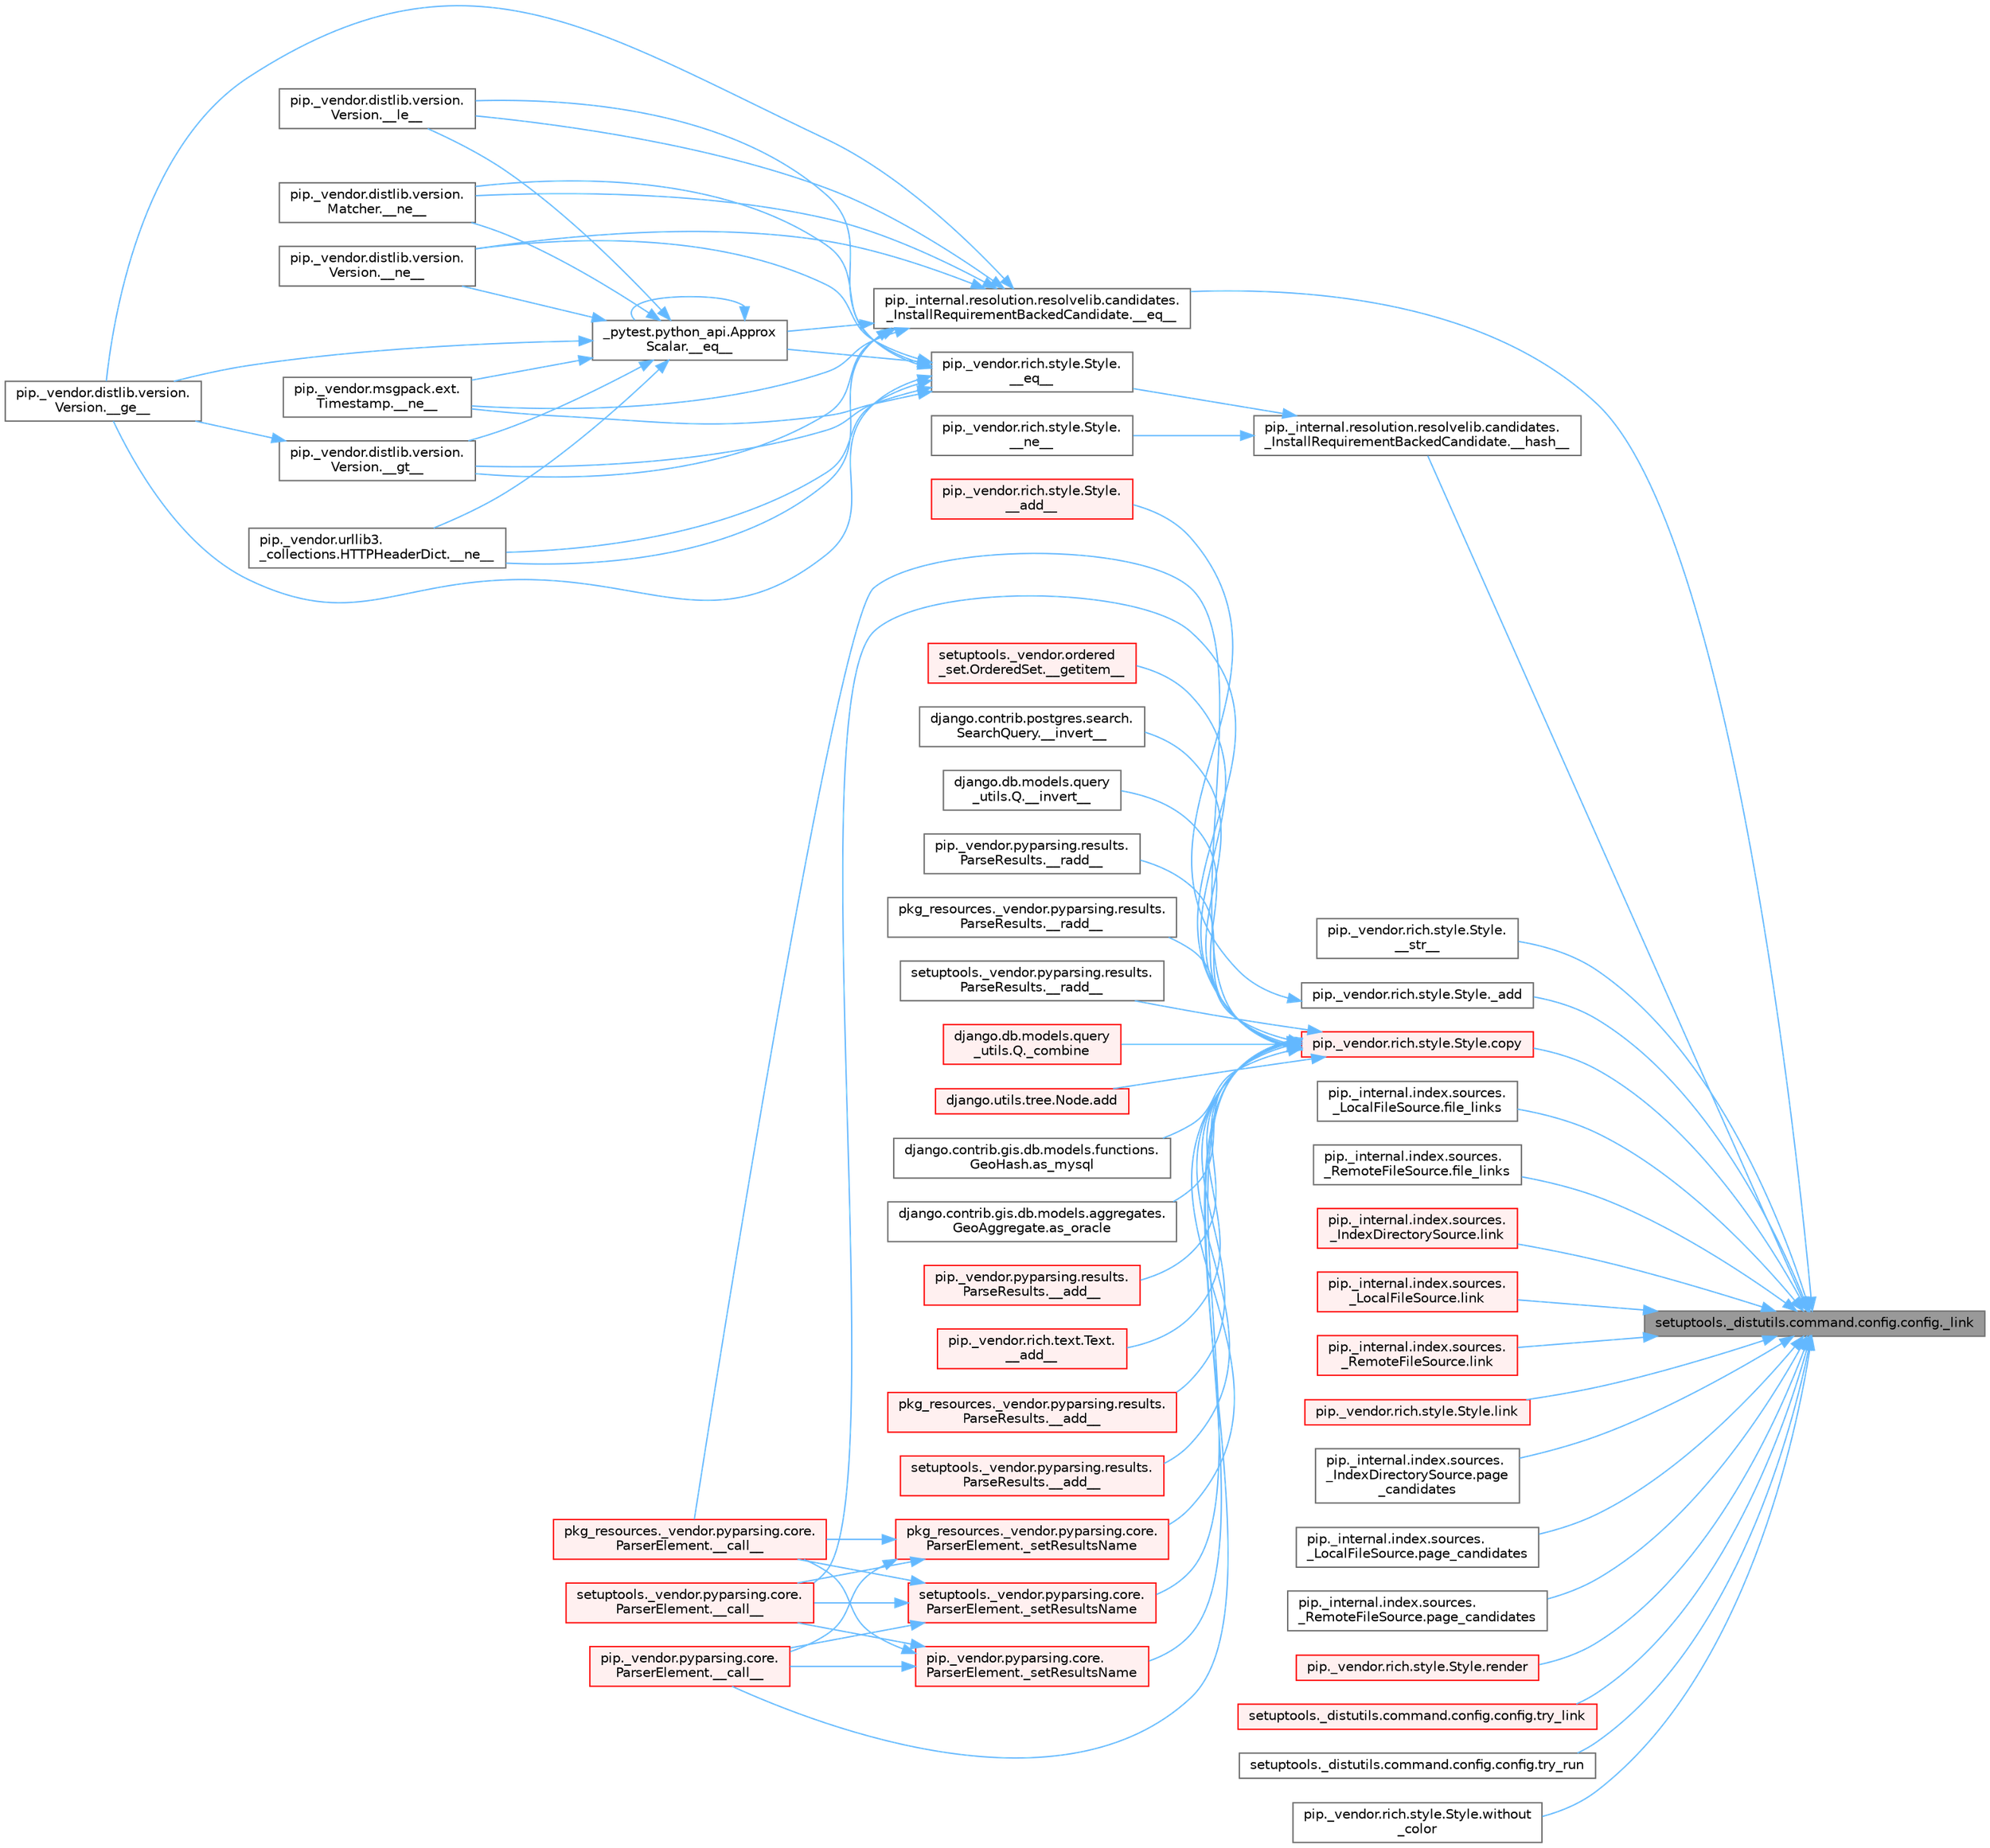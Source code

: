 digraph "setuptools._distutils.command.config.config._link"
{
 // LATEX_PDF_SIZE
  bgcolor="transparent";
  edge [fontname=Helvetica,fontsize=10,labelfontname=Helvetica,labelfontsize=10];
  node [fontname=Helvetica,fontsize=10,shape=box,height=0.2,width=0.4];
  rankdir="RL";
  Node1 [id="Node000001",label="setuptools._distutils.command.config.config._link",height=0.2,width=0.4,color="gray40", fillcolor="grey60", style="filled", fontcolor="black",tooltip=" "];
  Node1 -> Node2 [id="edge1_Node000001_Node000002",dir="back",color="steelblue1",style="solid",tooltip=" "];
  Node2 [id="Node000002",label="pip._internal.resolution.resolvelib.candidates.\l_InstallRequirementBackedCandidate.__eq__",height=0.2,width=0.4,color="grey40", fillcolor="white", style="filled",URL="$classpip_1_1__internal_1_1resolution_1_1resolvelib_1_1candidates_1_1___install_requirement_backed_candidate.html#a80c5349a179766765f471e0385a155f6",tooltip=" "];
  Node2 -> Node3 [id="edge2_Node000002_Node000003",dir="back",color="steelblue1",style="solid",tooltip=" "];
  Node3 [id="Node000003",label="_pytest.python_api.Approx\lScalar.__eq__",height=0.2,width=0.4,color="grey40", fillcolor="white", style="filled",URL="$class__pytest_1_1python__api_1_1_approx_scalar.html#af4601ee4ca7409927f88c83ebfc3d923",tooltip=" "];
  Node3 -> Node3 [id="edge3_Node000003_Node000003",dir="back",color="steelblue1",style="solid",tooltip=" "];
  Node3 -> Node4 [id="edge4_Node000003_Node000004",dir="back",color="steelblue1",style="solid",tooltip=" "];
  Node4 [id="Node000004",label="pip._vendor.distlib.version.\lVersion.__ge__",height=0.2,width=0.4,color="grey40", fillcolor="white", style="filled",URL="$classpip_1_1__vendor_1_1distlib_1_1version_1_1_version.html#aa6b7b889cebc687ddb5ed9040d01b1ec",tooltip=" "];
  Node3 -> Node5 [id="edge5_Node000003_Node000005",dir="back",color="steelblue1",style="solid",tooltip=" "];
  Node5 [id="Node000005",label="pip._vendor.distlib.version.\lVersion.__gt__",height=0.2,width=0.4,color="grey40", fillcolor="white", style="filled",URL="$classpip_1_1__vendor_1_1distlib_1_1version_1_1_version.html#a51cf0c8da1bb6829173ff6861b10cb5f",tooltip=" "];
  Node5 -> Node4 [id="edge6_Node000005_Node000004",dir="back",color="steelblue1",style="solid",tooltip=" "];
  Node3 -> Node6 [id="edge7_Node000003_Node000006",dir="back",color="steelblue1",style="solid",tooltip=" "];
  Node6 [id="Node000006",label="pip._vendor.distlib.version.\lVersion.__le__",height=0.2,width=0.4,color="grey40", fillcolor="white", style="filled",URL="$classpip_1_1__vendor_1_1distlib_1_1version_1_1_version.html#ae5e2c5d9b76377e286fcf92a382cbb8b",tooltip=" "];
  Node3 -> Node7 [id="edge8_Node000003_Node000007",dir="back",color="steelblue1",style="solid",tooltip=" "];
  Node7 [id="Node000007",label="pip._vendor.distlib.version.\lMatcher.__ne__",height=0.2,width=0.4,color="grey40", fillcolor="white", style="filled",URL="$classpip_1_1__vendor_1_1distlib_1_1version_1_1_matcher.html#a24f8f8a4686bff3018fee5d22f4e02f1",tooltip=" "];
  Node3 -> Node8 [id="edge9_Node000003_Node000008",dir="back",color="steelblue1",style="solid",tooltip=" "];
  Node8 [id="Node000008",label="pip._vendor.distlib.version.\lVersion.__ne__",height=0.2,width=0.4,color="grey40", fillcolor="white", style="filled",URL="$classpip_1_1__vendor_1_1distlib_1_1version_1_1_version.html#aea3cdf6db007318ab1a2e8d144e2a4a1",tooltip=" "];
  Node3 -> Node9 [id="edge10_Node000003_Node000009",dir="back",color="steelblue1",style="solid",tooltip=" "];
  Node9 [id="Node000009",label="pip._vendor.msgpack.ext.\lTimestamp.__ne__",height=0.2,width=0.4,color="grey40", fillcolor="white", style="filled",URL="$classpip_1_1__vendor_1_1msgpack_1_1ext_1_1_timestamp.html#ac38b8cada8075f7a1133b06bc99b2317",tooltip=" "];
  Node3 -> Node10 [id="edge11_Node000003_Node000010",dir="back",color="steelblue1",style="solid",tooltip=" "];
  Node10 [id="Node000010",label="pip._vendor.urllib3.\l_collections.HTTPHeaderDict.__ne__",height=0.2,width=0.4,color="grey40", fillcolor="white", style="filled",URL="$classpip_1_1__vendor_1_1urllib3_1_1__collections_1_1_h_t_t_p_header_dict.html#aa7766a9499d33160a1258e140e35a806",tooltip=" "];
  Node2 -> Node4 [id="edge12_Node000002_Node000004",dir="back",color="steelblue1",style="solid",tooltip=" "];
  Node2 -> Node5 [id="edge13_Node000002_Node000005",dir="back",color="steelblue1",style="solid",tooltip=" "];
  Node2 -> Node6 [id="edge14_Node000002_Node000006",dir="back",color="steelblue1",style="solid",tooltip=" "];
  Node2 -> Node7 [id="edge15_Node000002_Node000007",dir="back",color="steelblue1",style="solid",tooltip=" "];
  Node2 -> Node8 [id="edge16_Node000002_Node000008",dir="back",color="steelblue1",style="solid",tooltip=" "];
  Node2 -> Node9 [id="edge17_Node000002_Node000009",dir="back",color="steelblue1",style="solid",tooltip=" "];
  Node2 -> Node10 [id="edge18_Node000002_Node000010",dir="back",color="steelblue1",style="solid",tooltip=" "];
  Node1 -> Node11 [id="edge19_Node000001_Node000011",dir="back",color="steelblue1",style="solid",tooltip=" "];
  Node11 [id="Node000011",label="pip._internal.resolution.resolvelib.candidates.\l_InstallRequirementBackedCandidate.__hash__",height=0.2,width=0.4,color="grey40", fillcolor="white", style="filled",URL="$classpip_1_1__internal_1_1resolution_1_1resolvelib_1_1candidates_1_1___install_requirement_backed_candidate.html#a3ca9d885f0126926e489616a097a385a",tooltip=" "];
  Node11 -> Node12 [id="edge20_Node000011_Node000012",dir="back",color="steelblue1",style="solid",tooltip=" "];
  Node12 [id="Node000012",label="pip._vendor.rich.style.Style.\l__eq__",height=0.2,width=0.4,color="grey40", fillcolor="white", style="filled",URL="$classpip_1_1__vendor_1_1rich_1_1style_1_1_style.html#aa1040cd22d3171dc8ac3f0ce31653284",tooltip=" "];
  Node12 -> Node3 [id="edge21_Node000012_Node000003",dir="back",color="steelblue1",style="solid",tooltip=" "];
  Node12 -> Node4 [id="edge22_Node000012_Node000004",dir="back",color="steelblue1",style="solid",tooltip=" "];
  Node12 -> Node5 [id="edge23_Node000012_Node000005",dir="back",color="steelblue1",style="solid",tooltip=" "];
  Node12 -> Node6 [id="edge24_Node000012_Node000006",dir="back",color="steelblue1",style="solid",tooltip=" "];
  Node12 -> Node7 [id="edge25_Node000012_Node000007",dir="back",color="steelblue1",style="solid",tooltip=" "];
  Node12 -> Node8 [id="edge26_Node000012_Node000008",dir="back",color="steelblue1",style="solid",tooltip=" "];
  Node12 -> Node9 [id="edge27_Node000012_Node000009",dir="back",color="steelblue1",style="solid",tooltip=" "];
  Node12 -> Node10 [id="edge28_Node000012_Node000010",dir="back",color="steelblue1",style="solid",tooltip=" "];
  Node11 -> Node13 [id="edge29_Node000011_Node000013",dir="back",color="steelblue1",style="solid",tooltip=" "];
  Node13 [id="Node000013",label="pip._vendor.rich.style.Style.\l__ne__",height=0.2,width=0.4,color="grey40", fillcolor="white", style="filled",URL="$classpip_1_1__vendor_1_1rich_1_1style_1_1_style.html#a97595d869459e2d619505c87c0b9fe81",tooltip=" "];
  Node1 -> Node14 [id="edge30_Node000001_Node000014",dir="back",color="steelblue1",style="solid",tooltip=" "];
  Node14 [id="Node000014",label="pip._vendor.rich.style.Style.\l__str__",height=0.2,width=0.4,color="grey40", fillcolor="white", style="filled",URL="$classpip_1_1__vendor_1_1rich_1_1style_1_1_style.html#a525e9ff969e9b66698631669038bdc23",tooltip=" "];
  Node1 -> Node15 [id="edge31_Node000001_Node000015",dir="back",color="steelblue1",style="solid",tooltip=" "];
  Node15 [id="Node000015",label="pip._vendor.rich.style.Style._add",height=0.2,width=0.4,color="grey40", fillcolor="white", style="filled",URL="$classpip_1_1__vendor_1_1rich_1_1style_1_1_style.html#a45538ea156e32cf96bd87bd2b3eb919d",tooltip=" "];
  Node15 -> Node16 [id="edge32_Node000015_Node000016",dir="back",color="steelblue1",style="solid",tooltip=" "];
  Node16 [id="Node000016",label="pip._vendor.rich.style.Style.\l__add__",height=0.2,width=0.4,color="red", fillcolor="#FFF0F0", style="filled",URL="$classpip_1_1__vendor_1_1rich_1_1style_1_1_style.html#ae7fda0d12cb33d47827c0397477a13b4",tooltip=" "];
  Node1 -> Node18 [id="edge33_Node000001_Node000018",dir="back",color="steelblue1",style="solid",tooltip=" "];
  Node18 [id="Node000018",label="pip._vendor.rich.style.Style.copy",height=0.2,width=0.4,color="red", fillcolor="#FFF0F0", style="filled",URL="$classpip_1_1__vendor_1_1rich_1_1style_1_1_style.html#abba3761f0c189ce79a43f5feeefca1a8",tooltip=" "];
  Node18 -> Node19 [id="edge34_Node000018_Node000019",dir="back",color="steelblue1",style="solid",tooltip=" "];
  Node19 [id="Node000019",label="pip._vendor.pyparsing.results.\lParseResults.__add__",height=0.2,width=0.4,color="red", fillcolor="#FFF0F0", style="filled",URL="$classpip_1_1__vendor_1_1pyparsing_1_1results_1_1_parse_results.html#a3d042ec44a5277aec415d0527b3aa0f2",tooltip=" "];
  Node18 -> Node20 [id="edge35_Node000018_Node000020",dir="back",color="steelblue1",style="solid",tooltip=" "];
  Node20 [id="Node000020",label="pip._vendor.rich.text.Text.\l__add__",height=0.2,width=0.4,color="red", fillcolor="#FFF0F0", style="filled",URL="$classpip_1_1__vendor_1_1rich_1_1text_1_1_text.html#a53ddbcca645bcd523cc7875ede6a2691",tooltip=" "];
  Node18 -> Node21 [id="edge36_Node000018_Node000021",dir="back",color="steelblue1",style="solid",tooltip=" "];
  Node21 [id="Node000021",label="pkg_resources._vendor.pyparsing.results.\lParseResults.__add__",height=0.2,width=0.4,color="red", fillcolor="#FFF0F0", style="filled",URL="$classpkg__resources_1_1__vendor_1_1pyparsing_1_1results_1_1_parse_results.html#aac08c0df1060499bad944971ca3442b9",tooltip=" "];
  Node18 -> Node22 [id="edge37_Node000018_Node000022",dir="back",color="steelblue1",style="solid",tooltip=" "];
  Node22 [id="Node000022",label="setuptools._vendor.pyparsing.results.\lParseResults.__add__",height=0.2,width=0.4,color="red", fillcolor="#FFF0F0", style="filled",URL="$classsetuptools_1_1__vendor_1_1pyparsing_1_1results_1_1_parse_results.html#afddc4e6ba70870fb80a50fb1f12f43e3",tooltip=" "];
  Node18 -> Node23 [id="edge38_Node000018_Node000023",dir="back",color="steelblue1",style="solid",tooltip=" "];
  Node23 [id="Node000023",label="pip._vendor.pyparsing.core.\lParserElement.__call__",height=0.2,width=0.4,color="red", fillcolor="#FFF0F0", style="filled",URL="$classpip_1_1__vendor_1_1pyparsing_1_1core_1_1_parser_element.html#a2f5f22bc974026e007e59ad948002d7d",tooltip=" "];
  Node18 -> Node26 [id="edge39_Node000018_Node000026",dir="back",color="steelblue1",style="solid",tooltip=" "];
  Node26 [id="Node000026",label="pkg_resources._vendor.pyparsing.core.\lParserElement.__call__",height=0.2,width=0.4,color="red", fillcolor="#FFF0F0", style="filled",URL="$classpkg__resources_1_1__vendor_1_1pyparsing_1_1core_1_1_parser_element.html#afcbb17119d97bfa6d626db404fc46c5d",tooltip=" "];
  Node18 -> Node27 [id="edge40_Node000018_Node000027",dir="back",color="steelblue1",style="solid",tooltip=" "];
  Node27 [id="Node000027",label="setuptools._vendor.pyparsing.core.\lParserElement.__call__",height=0.2,width=0.4,color="red", fillcolor="#FFF0F0", style="filled",URL="$classsetuptools_1_1__vendor_1_1pyparsing_1_1core_1_1_parser_element.html#a28d20326a3f54e2777adc97073328291",tooltip=" "];
  Node18 -> Node28 [id="edge41_Node000018_Node000028",dir="back",color="steelblue1",style="solid",tooltip=" "];
  Node28 [id="Node000028",label="setuptools._vendor.ordered\l_set.OrderedSet.__getitem__",height=0.2,width=0.4,color="red", fillcolor="#FFF0F0", style="filled",URL="$classsetuptools_1_1__vendor_1_1ordered__set_1_1_ordered_set.html#aaa8657c0e85788ac2555cc46176b060c",tooltip=" "];
  Node18 -> Node144 [id="edge42_Node000018_Node000144",dir="back",color="steelblue1",style="solid",tooltip=" "];
  Node144 [id="Node000144",label="django.contrib.postgres.search.\lSearchQuery.__invert__",height=0.2,width=0.4,color="grey40", fillcolor="white", style="filled",URL="$classdjango_1_1contrib_1_1postgres_1_1search_1_1_search_query.html#ac6a7b74e22559ee2d0e348855bb3d42f",tooltip=" "];
  Node18 -> Node145 [id="edge43_Node000018_Node000145",dir="back",color="steelblue1",style="solid",tooltip=" "];
  Node145 [id="Node000145",label="django.db.models.query\l_utils.Q.__invert__",height=0.2,width=0.4,color="grey40", fillcolor="white", style="filled",URL="$classdjango_1_1db_1_1models_1_1query__utils_1_1_q.html#aaeda3970880cceb191cb640593f80bdf",tooltip=" "];
  Node18 -> Node146 [id="edge44_Node000018_Node000146",dir="back",color="steelblue1",style="solid",tooltip=" "];
  Node146 [id="Node000146",label="pip._vendor.pyparsing.results.\lParseResults.__radd__",height=0.2,width=0.4,color="grey40", fillcolor="white", style="filled",URL="$classpip_1_1__vendor_1_1pyparsing_1_1results_1_1_parse_results.html#afe7d2f27df6497e29cb2cfcd08d8dd40",tooltip=" "];
  Node18 -> Node147 [id="edge45_Node000018_Node000147",dir="back",color="steelblue1",style="solid",tooltip=" "];
  Node147 [id="Node000147",label="pkg_resources._vendor.pyparsing.results.\lParseResults.__radd__",height=0.2,width=0.4,color="grey40", fillcolor="white", style="filled",URL="$classpkg__resources_1_1__vendor_1_1pyparsing_1_1results_1_1_parse_results.html#a7a988886fbf5c1a9187986384e4df86a",tooltip=" "];
  Node18 -> Node148 [id="edge46_Node000018_Node000148",dir="back",color="steelblue1",style="solid",tooltip=" "];
  Node148 [id="Node000148",label="setuptools._vendor.pyparsing.results.\lParseResults.__radd__",height=0.2,width=0.4,color="grey40", fillcolor="white", style="filled",URL="$classsetuptools_1_1__vendor_1_1pyparsing_1_1results_1_1_parse_results.html#ae4ccddd5f7c4b56e755d4742bc029335",tooltip=" "];
  Node18 -> Node149 [id="edge47_Node000018_Node000149",dir="back",color="steelblue1",style="solid",tooltip=" "];
  Node149 [id="Node000149",label="django.db.models.query\l_utils.Q._combine",height=0.2,width=0.4,color="red", fillcolor="#FFF0F0", style="filled",URL="$classdjango_1_1db_1_1models_1_1query__utils_1_1_q.html#ade621b98231b73615e1aa3a726560c55",tooltip=" "];
  Node18 -> Node162 [id="edge48_Node000018_Node000162",dir="back",color="steelblue1",style="solid",tooltip=" "];
  Node162 [id="Node000162",label="pip._vendor.pyparsing.core.\lParserElement._setResultsName",height=0.2,width=0.4,color="red", fillcolor="#FFF0F0", style="filled",URL="$classpip_1_1__vendor_1_1pyparsing_1_1core_1_1_parser_element.html#a4682554ec6560cf3d1060cba60212b54",tooltip=" "];
  Node162 -> Node23 [id="edge49_Node000162_Node000023",dir="back",color="steelblue1",style="solid",tooltip=" "];
  Node162 -> Node26 [id="edge50_Node000162_Node000026",dir="back",color="steelblue1",style="solid",tooltip=" "];
  Node162 -> Node27 [id="edge51_Node000162_Node000027",dir="back",color="steelblue1",style="solid",tooltip=" "];
  Node18 -> Node166 [id="edge52_Node000018_Node000166",dir="back",color="steelblue1",style="solid",tooltip=" "];
  Node166 [id="Node000166",label="pkg_resources._vendor.pyparsing.core.\lParserElement._setResultsName",height=0.2,width=0.4,color="red", fillcolor="#FFF0F0", style="filled",URL="$classpkg__resources_1_1__vendor_1_1pyparsing_1_1core_1_1_parser_element.html#a84c9abb71474719f0beed3a171d4d031",tooltip=" "];
  Node166 -> Node23 [id="edge53_Node000166_Node000023",dir="back",color="steelblue1",style="solid",tooltip=" "];
  Node166 -> Node26 [id="edge54_Node000166_Node000026",dir="back",color="steelblue1",style="solid",tooltip=" "];
  Node166 -> Node27 [id="edge55_Node000166_Node000027",dir="back",color="steelblue1",style="solid",tooltip=" "];
  Node18 -> Node167 [id="edge56_Node000018_Node000167",dir="back",color="steelblue1",style="solid",tooltip=" "];
  Node167 [id="Node000167",label="setuptools._vendor.pyparsing.core.\lParserElement._setResultsName",height=0.2,width=0.4,color="red", fillcolor="#FFF0F0", style="filled",URL="$classsetuptools_1_1__vendor_1_1pyparsing_1_1core_1_1_parser_element.html#ad1c3dd5ac98b4103f6c2a679005e141b",tooltip=" "];
  Node167 -> Node23 [id="edge57_Node000167_Node000023",dir="back",color="steelblue1",style="solid",tooltip=" "];
  Node167 -> Node26 [id="edge58_Node000167_Node000026",dir="back",color="steelblue1",style="solid",tooltip=" "];
  Node167 -> Node27 [id="edge59_Node000167_Node000027",dir="back",color="steelblue1",style="solid",tooltip=" "];
  Node18 -> Node168 [id="edge60_Node000018_Node000168",dir="back",color="steelblue1",style="solid",tooltip=" "];
  Node168 [id="Node000168",label="django.utils.tree.Node.add",height=0.2,width=0.4,color="red", fillcolor="#FFF0F0", style="filled",URL="$classdjango_1_1utils_1_1tree_1_1_node.html#a2c883d105b5c9cfd32bff72c7469f18c",tooltip=" "];
  Node18 -> Node304 [id="edge61_Node000018_Node000304",dir="back",color="steelblue1",style="solid",tooltip=" "];
  Node304 [id="Node000304",label="django.contrib.gis.db.models.functions.\lGeoHash.as_mysql",height=0.2,width=0.4,color="grey40", fillcolor="white", style="filled",URL="$classdjango_1_1contrib_1_1gis_1_1db_1_1models_1_1functions_1_1_geo_hash.html#a68a859b5c99e8450f6a4df79ef08fd89",tooltip=" "];
  Node18 -> Node305 [id="edge62_Node000018_Node000305",dir="back",color="steelblue1",style="solid",tooltip=" "];
  Node305 [id="Node000305",label="django.contrib.gis.db.models.aggregates.\lGeoAggregate.as_oracle",height=0.2,width=0.4,color="grey40", fillcolor="white", style="filled",URL="$classdjango_1_1contrib_1_1gis_1_1db_1_1models_1_1aggregates_1_1_geo_aggregate.html#a537ce307d50a80a372c22e07a9f25fa6",tooltip=" "];
  Node1 -> Node3165 [id="edge63_Node000001_Node003165",dir="back",color="steelblue1",style="solid",tooltip=" "];
  Node3165 [id="Node003165",label="pip._internal.index.sources.\l_LocalFileSource.file_links",height=0.2,width=0.4,color="grey40", fillcolor="white", style="filled",URL="$classpip_1_1__internal_1_1index_1_1sources_1_1___local_file_source.html#ab40635ef667ab8b629dd1b076bcb700c",tooltip=" "];
  Node1 -> Node3166 [id="edge64_Node000001_Node003166",dir="back",color="steelblue1",style="solid",tooltip=" "];
  Node3166 [id="Node003166",label="pip._internal.index.sources.\l_RemoteFileSource.file_links",height=0.2,width=0.4,color="grey40", fillcolor="white", style="filled",URL="$classpip_1_1__internal_1_1index_1_1sources_1_1___remote_file_source.html#aed898e12d69669f0d4564761675579ac",tooltip=" "];
  Node1 -> Node3167 [id="edge65_Node000001_Node003167",dir="back",color="steelblue1",style="solid",tooltip=" "];
  Node3167 [id="Node003167",label="pip._internal.index.sources.\l_IndexDirectorySource.link",height=0.2,width=0.4,color="red", fillcolor="#FFF0F0", style="filled",URL="$classpip_1_1__internal_1_1index_1_1sources_1_1___index_directory_source.html#a1f71a0b21e5744c2aec54ff5ed0b1d61",tooltip=" "];
  Node1 -> Node3168 [id="edge66_Node000001_Node003168",dir="back",color="steelblue1",style="solid",tooltip=" "];
  Node3168 [id="Node003168",label="pip._internal.index.sources.\l_LocalFileSource.link",height=0.2,width=0.4,color="red", fillcolor="#FFF0F0", style="filled",URL="$classpip_1_1__internal_1_1index_1_1sources_1_1___local_file_source.html#a7245056ba93c5e70dfcc739a21d2db61",tooltip=" "];
  Node1 -> Node3169 [id="edge67_Node000001_Node003169",dir="back",color="steelblue1",style="solid",tooltip=" "];
  Node3169 [id="Node003169",label="pip._internal.index.sources.\l_RemoteFileSource.link",height=0.2,width=0.4,color="red", fillcolor="#FFF0F0", style="filled",URL="$classpip_1_1__internal_1_1index_1_1sources_1_1___remote_file_source.html#a33ac3f66b6928ff6f76408d71d9f49ca",tooltip=" "];
  Node1 -> Node3170 [id="edge68_Node000001_Node003170",dir="back",color="steelblue1",style="solid",tooltip=" "];
  Node3170 [id="Node003170",label="pip._vendor.rich.style.Style.link",height=0.2,width=0.4,color="red", fillcolor="#FFF0F0", style="filled",URL="$classpip_1_1__vendor_1_1rich_1_1style_1_1_style.html#a5e26eff41ad8f16c69b784625ad5c61d",tooltip=" "];
  Node1 -> Node3171 [id="edge69_Node000001_Node003171",dir="back",color="steelblue1",style="solid",tooltip=" "];
  Node3171 [id="Node003171",label="pip._internal.index.sources.\l_IndexDirectorySource.page\l_candidates",height=0.2,width=0.4,color="grey40", fillcolor="white", style="filled",URL="$classpip_1_1__internal_1_1index_1_1sources_1_1___index_directory_source.html#a52adaa0f99a6d8623af9a2e2d844fce7",tooltip=" "];
  Node1 -> Node3172 [id="edge70_Node000001_Node003172",dir="back",color="steelblue1",style="solid",tooltip=" "];
  Node3172 [id="Node003172",label="pip._internal.index.sources.\l_LocalFileSource.page_candidates",height=0.2,width=0.4,color="grey40", fillcolor="white", style="filled",URL="$classpip_1_1__internal_1_1index_1_1sources_1_1___local_file_source.html#ac2d31f04f65f67c47dfcfc55fd075207",tooltip=" "];
  Node1 -> Node3173 [id="edge71_Node000001_Node003173",dir="back",color="steelblue1",style="solid",tooltip=" "];
  Node3173 [id="Node003173",label="pip._internal.index.sources.\l_RemoteFileSource.page_candidates",height=0.2,width=0.4,color="grey40", fillcolor="white", style="filled",URL="$classpip_1_1__internal_1_1index_1_1sources_1_1___remote_file_source.html#aabe7a6f85aa07a76a212f8654e28b515",tooltip=" "];
  Node1 -> Node3174 [id="edge72_Node000001_Node003174",dir="back",color="steelblue1",style="solid",tooltip=" "];
  Node3174 [id="Node003174",label="pip._vendor.rich.style.Style.render",height=0.2,width=0.4,color="red", fillcolor="#FFF0F0", style="filled",URL="$classpip_1_1__vendor_1_1rich_1_1style_1_1_style.html#a2c88df5eec606c5ed14bfb04f7826b6a",tooltip=" "];
  Node1 -> Node3175 [id="edge73_Node000001_Node003175",dir="back",color="steelblue1",style="solid",tooltip=" "];
  Node3175 [id="Node003175",label="setuptools._distutils.command.config.config.try_link",height=0.2,width=0.4,color="red", fillcolor="#FFF0F0", style="filled",URL="$classsetuptools_1_1__distutils_1_1command_1_1config_1_1config.html#addb902ceed3221e1623eab9e51a6e488",tooltip=" "];
  Node1 -> Node2178 [id="edge74_Node000001_Node002178",dir="back",color="steelblue1",style="solid",tooltip=" "];
  Node2178 [id="Node002178",label="setuptools._distutils.command.config.config.try_run",height=0.2,width=0.4,color="grey40", fillcolor="white", style="filled",URL="$classsetuptools_1_1__distutils_1_1command_1_1config_1_1config.html#ac58bc364a9c458c73ca322036513e63b",tooltip=" "];
  Node1 -> Node1961 [id="edge75_Node000001_Node001961",dir="back",color="steelblue1",style="solid",tooltip=" "];
  Node1961 [id="Node001961",label="pip._vendor.rich.style.Style.without\l_color",height=0.2,width=0.4,color="grey40", fillcolor="white", style="filled",URL="$classpip_1_1__vendor_1_1rich_1_1style_1_1_style.html#a4e8e588f1a6739c817ddf7d140e6aeab",tooltip=" "];
}
